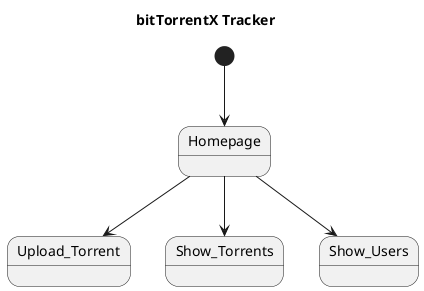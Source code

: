 @startuml
title bitTorrentX Tracker

[*] --> Homepage
Homepage --> Upload_Torrent
Homepage --> Show_Torrents
Homepage --> Show_Users

@enduml